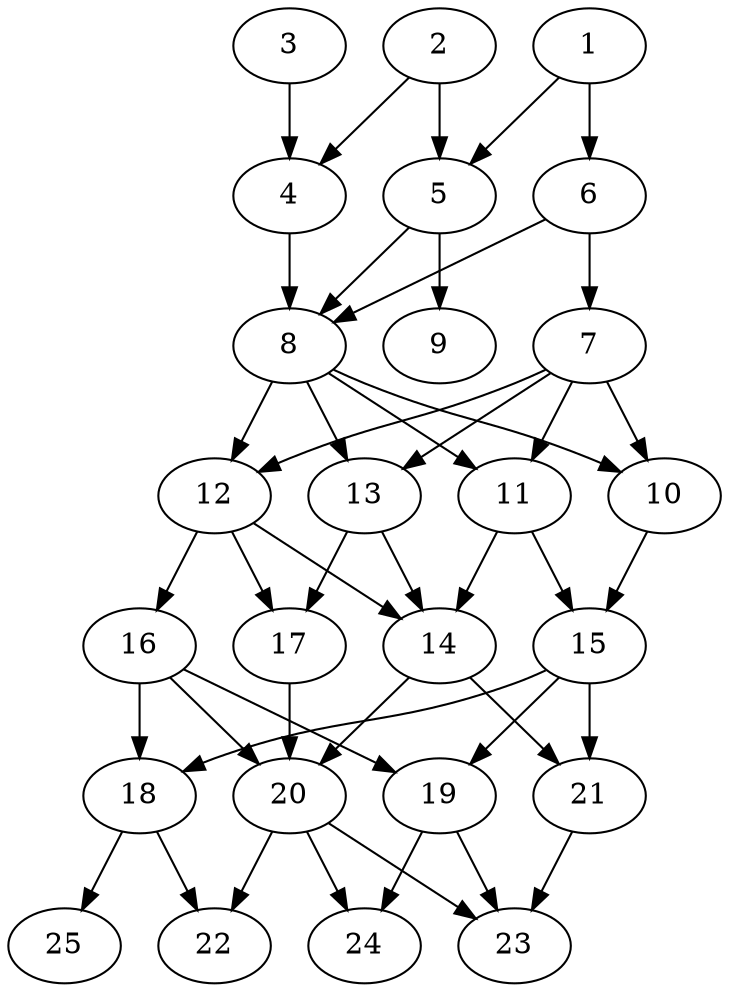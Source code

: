 // DAG automatically generated by daggen at Thu Oct  3 14:00:39 2019
// ./daggen --dot -n 25 --ccr 0.3 --fat 0.5 --regular 0.7 --density 0.7 --mindata 5242880 --maxdata 52428800 
digraph G {
  1 [size="145339733", alpha="0.01", expect_size="43601920"] 
  1 -> 5 [size ="43601920"]
  1 -> 6 [size ="43601920"]
  2 [size="110926507", alpha="0.03", expect_size="33277952"] 
  2 -> 4 [size ="33277952"]
  2 -> 5 [size ="33277952"]
  3 [size="150934187", alpha="0.20", expect_size="45280256"] 
  3 -> 4 [size ="45280256"]
  4 [size="153272320", alpha="0.18", expect_size="45981696"] 
  4 -> 8 [size ="45981696"]
  5 [size="105857707", alpha="0.06", expect_size="31757312"] 
  5 -> 8 [size ="31757312"]
  5 -> 9 [size ="31757312"]
  6 [size="101263360", alpha="0.09", expect_size="30379008"] 
  6 -> 7 [size ="30379008"]
  6 -> 8 [size ="30379008"]
  7 [size="76424533", alpha="0.13", expect_size="22927360"] 
  7 -> 10 [size ="22927360"]
  7 -> 11 [size ="22927360"]
  7 -> 12 [size ="22927360"]
  7 -> 13 [size ="22927360"]
  8 [size="89716053", alpha="0.17", expect_size="26914816"] 
  8 -> 10 [size ="26914816"]
  8 -> 11 [size ="26914816"]
  8 -> 12 [size ="26914816"]
  8 -> 13 [size ="26914816"]
  9 [size="142230187", alpha="0.20", expect_size="42669056"] 
  10 [size="82350080", alpha="0.12", expect_size="24705024"] 
  10 -> 15 [size ="24705024"]
  11 [size="63829333", alpha="0.05", expect_size="19148800"] 
  11 -> 14 [size ="19148800"]
  11 -> 15 [size ="19148800"]
  12 [size="73871360", alpha="0.11", expect_size="22161408"] 
  12 -> 14 [size ="22161408"]
  12 -> 16 [size ="22161408"]
  12 -> 17 [size ="22161408"]
  13 [size="100123307", alpha="0.09", expect_size="30036992"] 
  13 -> 14 [size ="30036992"]
  13 -> 17 [size ="30036992"]
  14 [size="98884267", alpha="0.18", expect_size="29665280"] 
  14 -> 20 [size ="29665280"]
  14 -> 21 [size ="29665280"]
  15 [size="85032960", alpha="0.04", expect_size="25509888"] 
  15 -> 18 [size ="25509888"]
  15 -> 19 [size ="25509888"]
  15 -> 21 [size ="25509888"]
  16 [size="129413120", alpha="0.19", expect_size="38823936"] 
  16 -> 18 [size ="38823936"]
  16 -> 19 [size ="38823936"]
  16 -> 20 [size ="38823936"]
  17 [size="41867947", alpha="0.14", expect_size="12560384"] 
  17 -> 20 [size ="12560384"]
  18 [size="146636800", alpha="0.07", expect_size="43991040"] 
  18 -> 22 [size ="43991040"]
  18 -> 25 [size ="43991040"]
  19 [size="125880320", alpha="0.08", expect_size="37764096"] 
  19 -> 23 [size ="37764096"]
  19 -> 24 [size ="37764096"]
  20 [size="122494293", alpha="0.04", expect_size="36748288"] 
  20 -> 22 [size ="36748288"]
  20 -> 23 [size ="36748288"]
  20 -> 24 [size ="36748288"]
  21 [size="58968747", alpha="0.16", expect_size="17690624"] 
  21 -> 23 [size ="17690624"]
  22 [size="99481600", alpha="0.19", expect_size="29844480"] 
  23 [size="32201387", alpha="0.20", expect_size="9660416"] 
  24 [size="102475093", alpha="0.18", expect_size="30742528"] 
  25 [size="83326293", alpha="0.07", expect_size="24997888"] 
}
